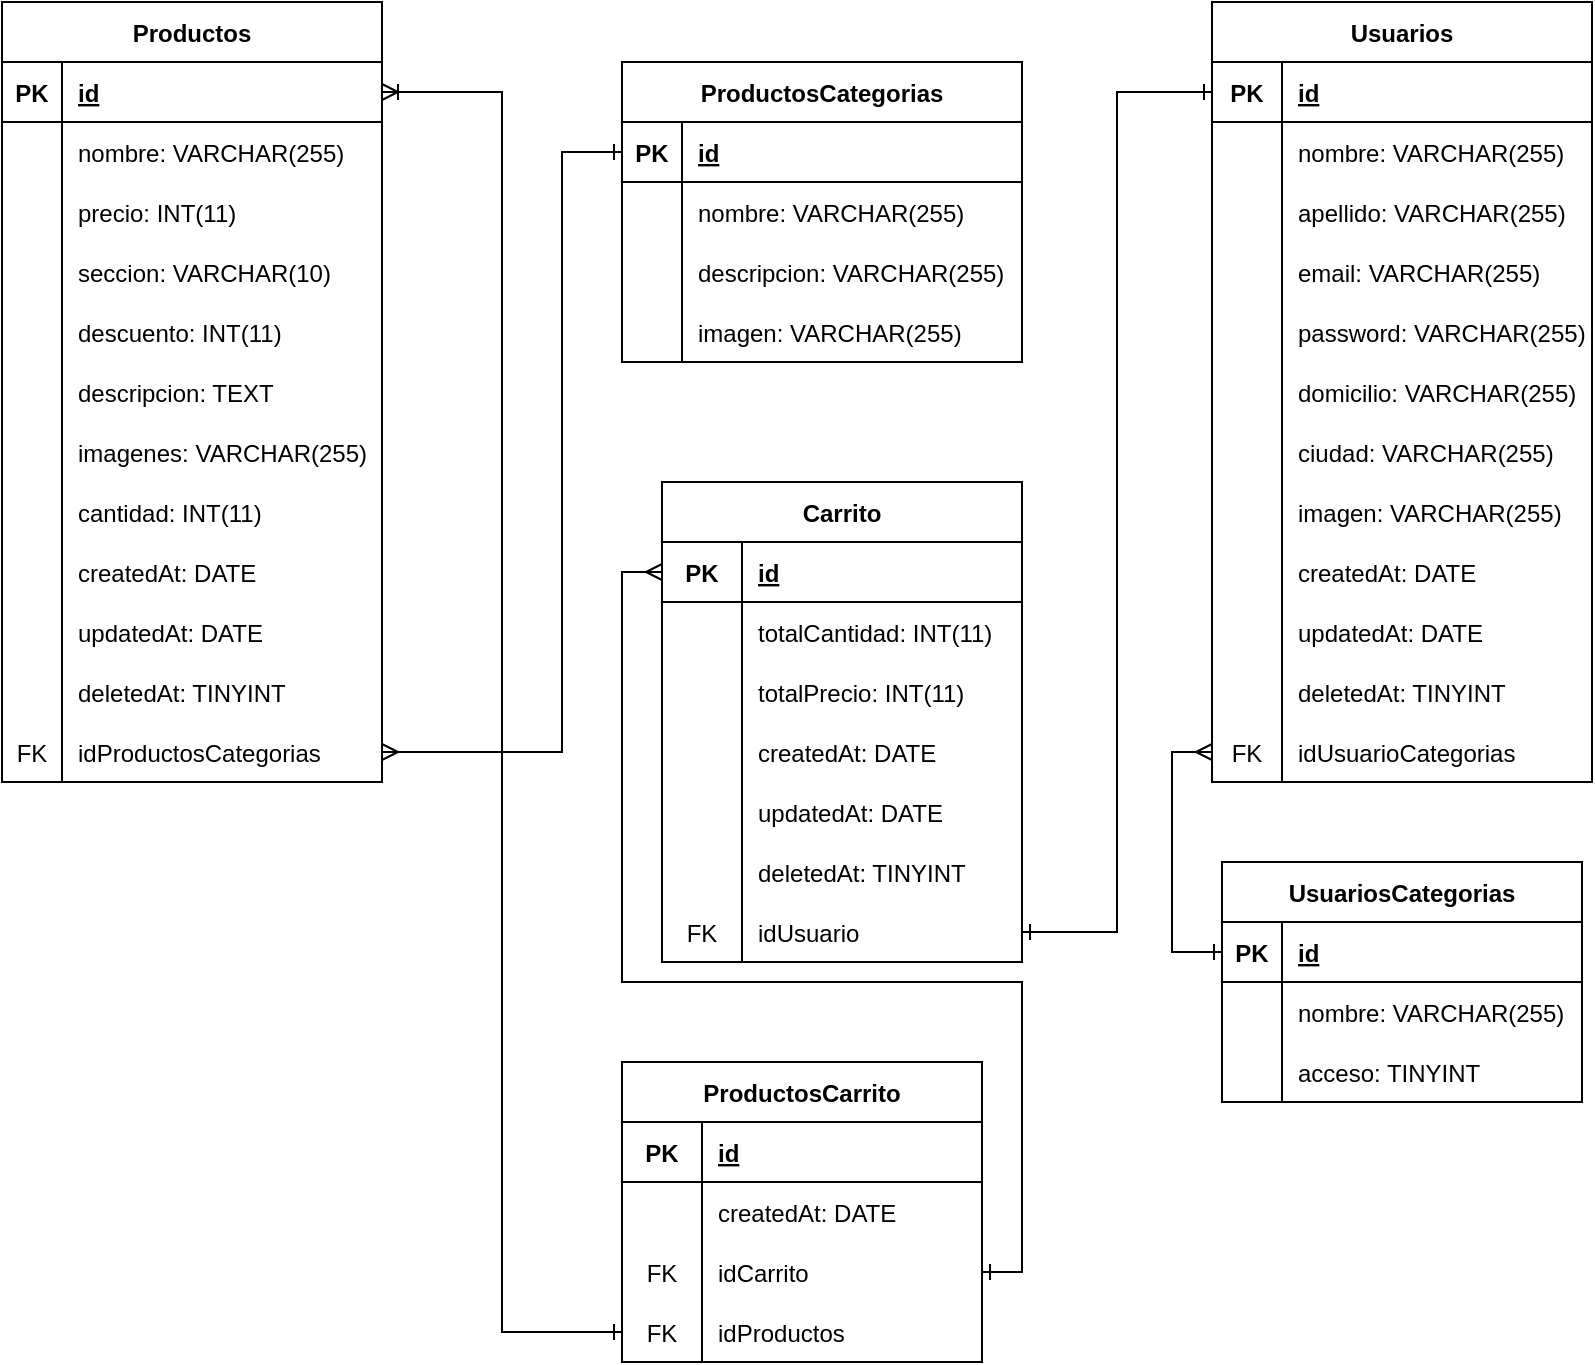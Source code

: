 <mxfile>
    <diagram id="gtj69Z-pj6EicVUMoGNV" name="Página-1">
        <mxGraphModel dx="1619" dy="381" grid="1" gridSize="10" guides="1" tooltips="1" connect="1" arrows="1" fold="1" page="1" pageScale="1" pageWidth="827" pageHeight="1169" math="0" shadow="0">
            <root>
                <mxCell id="0"/>
                <mxCell id="1" parent="0"/>
                <mxCell id="QYZFWqauHz_T9P_mpA5C-23" value="UsuariosCategorias" style="shape=table;startSize=30;container=1;collapsible=1;childLayout=tableLayout;fixedRows=1;rowLines=0;fontStyle=1;align=center;resizeLast=1;" parent="1" vertex="1">
                    <mxGeometry x="500" y="530" width="180" height="120" as="geometry">
                        <mxRectangle x="510" y="530" width="130" height="30" as="alternateBounds"/>
                    </mxGeometry>
                </mxCell>
                <mxCell id="QYZFWqauHz_T9P_mpA5C-24" value="" style="shape=tableRow;horizontal=0;startSize=0;swimlaneHead=0;swimlaneBody=0;fillColor=none;collapsible=0;dropTarget=0;points=[[0,0.5],[1,0.5]];portConstraint=eastwest;top=0;left=0;right=0;bottom=1;" parent="QYZFWqauHz_T9P_mpA5C-23" vertex="1">
                    <mxGeometry y="30" width="180" height="30" as="geometry"/>
                </mxCell>
                <mxCell id="QYZFWqauHz_T9P_mpA5C-25" value="PK" style="shape=partialRectangle;connectable=0;fillColor=none;top=0;left=0;bottom=0;right=0;fontStyle=1;overflow=hidden;" parent="QYZFWqauHz_T9P_mpA5C-24" vertex="1">
                    <mxGeometry width="30" height="30" as="geometry">
                        <mxRectangle width="30" height="30" as="alternateBounds"/>
                    </mxGeometry>
                </mxCell>
                <mxCell id="QYZFWqauHz_T9P_mpA5C-26" value="id" style="shape=partialRectangle;connectable=0;fillColor=none;top=0;left=0;bottom=0;right=0;align=left;spacingLeft=6;fontStyle=5;overflow=hidden;" parent="QYZFWqauHz_T9P_mpA5C-24" vertex="1">
                    <mxGeometry x="30" width="150" height="30" as="geometry">
                        <mxRectangle width="150" height="30" as="alternateBounds"/>
                    </mxGeometry>
                </mxCell>
                <mxCell id="QYZFWqauHz_T9P_mpA5C-27" value="" style="shape=tableRow;horizontal=0;startSize=0;swimlaneHead=0;swimlaneBody=0;fillColor=none;collapsible=0;dropTarget=0;points=[[0,0.5],[1,0.5]];portConstraint=eastwest;top=0;left=0;right=0;bottom=0;" parent="QYZFWqauHz_T9P_mpA5C-23" vertex="1">
                    <mxGeometry y="60" width="180" height="30" as="geometry"/>
                </mxCell>
                <mxCell id="QYZFWqauHz_T9P_mpA5C-28" value="" style="shape=partialRectangle;connectable=0;fillColor=none;top=0;left=0;bottom=0;right=0;editable=1;overflow=hidden;" parent="QYZFWqauHz_T9P_mpA5C-27" vertex="1">
                    <mxGeometry width="30" height="30" as="geometry">
                        <mxRectangle width="30" height="30" as="alternateBounds"/>
                    </mxGeometry>
                </mxCell>
                <mxCell id="QYZFWqauHz_T9P_mpA5C-29" value="nombre: VARCHAR(255)" style="shape=partialRectangle;connectable=0;fillColor=none;top=0;left=0;bottom=0;right=0;align=left;spacingLeft=6;overflow=hidden;" parent="QYZFWqauHz_T9P_mpA5C-27" vertex="1">
                    <mxGeometry x="30" width="150" height="30" as="geometry">
                        <mxRectangle width="150" height="30" as="alternateBounds"/>
                    </mxGeometry>
                </mxCell>
                <mxCell id="QYZFWqauHz_T9P_mpA5C-30" value="" style="shape=tableRow;horizontal=0;startSize=0;swimlaneHead=0;swimlaneBody=0;fillColor=none;collapsible=0;dropTarget=0;points=[[0,0.5],[1,0.5]];portConstraint=eastwest;top=0;left=0;right=0;bottom=0;" parent="QYZFWqauHz_T9P_mpA5C-23" vertex="1">
                    <mxGeometry y="90" width="180" height="30" as="geometry"/>
                </mxCell>
                <mxCell id="QYZFWqauHz_T9P_mpA5C-31" value="" style="shape=partialRectangle;connectable=0;fillColor=none;top=0;left=0;bottom=0;right=0;editable=1;overflow=hidden;" parent="QYZFWqauHz_T9P_mpA5C-30" vertex="1">
                    <mxGeometry width="30" height="30" as="geometry">
                        <mxRectangle width="30" height="30" as="alternateBounds"/>
                    </mxGeometry>
                </mxCell>
                <mxCell id="QYZFWqauHz_T9P_mpA5C-32" value="acceso: TINYINT" style="shape=partialRectangle;connectable=0;fillColor=none;top=0;left=0;bottom=0;right=0;align=left;spacingLeft=6;overflow=hidden;" parent="QYZFWqauHz_T9P_mpA5C-30" vertex="1">
                    <mxGeometry x="30" width="150" height="30" as="geometry">
                        <mxRectangle width="150" height="30" as="alternateBounds"/>
                    </mxGeometry>
                </mxCell>
                <mxCell id="QYZFWqauHz_T9P_mpA5C-39" value="Usuarios" style="shape=table;startSize=30;container=1;collapsible=1;childLayout=tableLayout;fixedRows=1;rowLines=0;fontStyle=1;align=center;resizeLast=1;" parent="1" vertex="1">
                    <mxGeometry x="495" y="100" width="190" height="390" as="geometry"/>
                </mxCell>
                <mxCell id="QYZFWqauHz_T9P_mpA5C-40" value="" style="shape=tableRow;horizontal=0;startSize=0;swimlaneHead=0;swimlaneBody=0;fillColor=none;collapsible=0;dropTarget=0;points=[[0,0.5],[1,0.5]];portConstraint=eastwest;top=0;left=0;right=0;bottom=1;" parent="QYZFWqauHz_T9P_mpA5C-39" vertex="1">
                    <mxGeometry y="30" width="190" height="30" as="geometry"/>
                </mxCell>
                <mxCell id="QYZFWqauHz_T9P_mpA5C-41" value="PK" style="shape=partialRectangle;connectable=0;fillColor=none;top=0;left=0;bottom=0;right=0;fontStyle=1;overflow=hidden;" parent="QYZFWqauHz_T9P_mpA5C-40" vertex="1">
                    <mxGeometry width="35" height="30" as="geometry">
                        <mxRectangle width="35" height="30" as="alternateBounds"/>
                    </mxGeometry>
                </mxCell>
                <mxCell id="QYZFWqauHz_T9P_mpA5C-42" value="id" style="shape=partialRectangle;connectable=0;fillColor=none;top=0;left=0;bottom=0;right=0;align=left;spacingLeft=6;fontStyle=5;overflow=hidden;" parent="QYZFWqauHz_T9P_mpA5C-40" vertex="1">
                    <mxGeometry x="35" width="155" height="30" as="geometry">
                        <mxRectangle width="155" height="30" as="alternateBounds"/>
                    </mxGeometry>
                </mxCell>
                <mxCell id="QYZFWqauHz_T9P_mpA5C-43" value="" style="shape=tableRow;horizontal=0;startSize=0;swimlaneHead=0;swimlaneBody=0;fillColor=none;collapsible=0;dropTarget=0;points=[[0,0.5],[1,0.5]];portConstraint=eastwest;top=0;left=0;right=0;bottom=0;" parent="QYZFWqauHz_T9P_mpA5C-39" vertex="1">
                    <mxGeometry y="60" width="190" height="30" as="geometry"/>
                </mxCell>
                <mxCell id="QYZFWqauHz_T9P_mpA5C-44" value="" style="shape=partialRectangle;connectable=0;fillColor=none;top=0;left=0;bottom=0;right=0;editable=1;overflow=hidden;" parent="QYZFWqauHz_T9P_mpA5C-43" vertex="1">
                    <mxGeometry width="35" height="30" as="geometry">
                        <mxRectangle width="35" height="30" as="alternateBounds"/>
                    </mxGeometry>
                </mxCell>
                <mxCell id="QYZFWqauHz_T9P_mpA5C-45" value="nombre: VARCHAR(255)" style="shape=partialRectangle;connectable=0;fillColor=none;top=0;left=0;bottom=0;right=0;align=left;spacingLeft=6;overflow=hidden;" parent="QYZFWqauHz_T9P_mpA5C-43" vertex="1">
                    <mxGeometry x="35" width="155" height="30" as="geometry">
                        <mxRectangle width="155" height="30" as="alternateBounds"/>
                    </mxGeometry>
                </mxCell>
                <mxCell id="owIjx3DKC5HGUnNItGBM-20" style="shape=tableRow;horizontal=0;startSize=0;swimlaneHead=0;swimlaneBody=0;fillColor=none;collapsible=0;dropTarget=0;points=[[0,0.5],[1,0.5]];portConstraint=eastwest;top=0;left=0;right=0;bottom=0;" parent="QYZFWqauHz_T9P_mpA5C-39" vertex="1">
                    <mxGeometry y="90" width="190" height="30" as="geometry"/>
                </mxCell>
                <mxCell id="owIjx3DKC5HGUnNItGBM-21" value="" style="shape=partialRectangle;connectable=0;fillColor=none;top=0;left=0;bottom=0;right=0;editable=1;overflow=hidden;" parent="owIjx3DKC5HGUnNItGBM-20" vertex="1">
                    <mxGeometry width="35" height="30" as="geometry">
                        <mxRectangle width="35" height="30" as="alternateBounds"/>
                    </mxGeometry>
                </mxCell>
                <mxCell id="owIjx3DKC5HGUnNItGBM-22" value="apellido: VARCHAR(255)" style="shape=partialRectangle;connectable=0;fillColor=none;top=0;left=0;bottom=0;right=0;align=left;spacingLeft=6;overflow=hidden;" parent="owIjx3DKC5HGUnNItGBM-20" vertex="1">
                    <mxGeometry x="35" width="155" height="30" as="geometry">
                        <mxRectangle width="155" height="30" as="alternateBounds"/>
                    </mxGeometry>
                </mxCell>
                <mxCell id="QYZFWqauHz_T9P_mpA5C-49" value="" style="shape=tableRow;horizontal=0;startSize=0;swimlaneHead=0;swimlaneBody=0;fillColor=none;collapsible=0;dropTarget=0;points=[[0,0.5],[1,0.5]];portConstraint=eastwest;top=0;left=0;right=0;bottom=0;" parent="QYZFWqauHz_T9P_mpA5C-39" vertex="1">
                    <mxGeometry y="120" width="190" height="30" as="geometry"/>
                </mxCell>
                <mxCell id="QYZFWqauHz_T9P_mpA5C-50" value="" style="shape=partialRectangle;connectable=0;fillColor=none;top=0;left=0;bottom=0;right=0;editable=1;overflow=hidden;" parent="QYZFWqauHz_T9P_mpA5C-49" vertex="1">
                    <mxGeometry width="35" height="30" as="geometry">
                        <mxRectangle width="35" height="30" as="alternateBounds"/>
                    </mxGeometry>
                </mxCell>
                <mxCell id="QYZFWqauHz_T9P_mpA5C-51" value="email: VARCHAR(255)" style="shape=partialRectangle;connectable=0;fillColor=none;top=0;left=0;bottom=0;right=0;align=left;spacingLeft=6;overflow=hidden;" parent="QYZFWqauHz_T9P_mpA5C-49" vertex="1">
                    <mxGeometry x="35" width="155" height="30" as="geometry">
                        <mxRectangle width="155" height="30" as="alternateBounds"/>
                    </mxGeometry>
                </mxCell>
                <mxCell id="QYZFWqauHz_T9P_mpA5C-59" value="" style="shape=tableRow;horizontal=0;startSize=0;swimlaneHead=0;swimlaneBody=0;fillColor=none;collapsible=0;dropTarget=0;points=[[0,0.5],[1,0.5]];portConstraint=eastwest;top=0;left=0;right=0;bottom=0;" parent="QYZFWqauHz_T9P_mpA5C-39" vertex="1">
                    <mxGeometry y="150" width="190" height="30" as="geometry"/>
                </mxCell>
                <mxCell id="QYZFWqauHz_T9P_mpA5C-60" value="" style="shape=partialRectangle;connectable=0;fillColor=none;top=0;left=0;bottom=0;right=0;editable=1;overflow=hidden;" parent="QYZFWqauHz_T9P_mpA5C-59" vertex="1">
                    <mxGeometry width="35" height="30" as="geometry">
                        <mxRectangle width="35" height="30" as="alternateBounds"/>
                    </mxGeometry>
                </mxCell>
                <mxCell id="QYZFWqauHz_T9P_mpA5C-61" value="password: VARCHAR(255)" style="shape=partialRectangle;connectable=0;fillColor=none;top=0;left=0;bottom=0;right=0;align=left;spacingLeft=6;overflow=hidden;" parent="QYZFWqauHz_T9P_mpA5C-59" vertex="1">
                    <mxGeometry x="35" width="155" height="30" as="geometry">
                        <mxRectangle width="155" height="30" as="alternateBounds"/>
                    </mxGeometry>
                </mxCell>
                <mxCell id="QYZFWqauHz_T9P_mpA5C-52" style="shape=tableRow;horizontal=0;startSize=0;swimlaneHead=0;swimlaneBody=0;fillColor=none;collapsible=0;dropTarget=0;points=[[0,0.5],[1,0.5]];portConstraint=eastwest;top=0;left=0;right=0;bottom=0;" parent="QYZFWqauHz_T9P_mpA5C-39" vertex="1">
                    <mxGeometry y="180" width="190" height="30" as="geometry"/>
                </mxCell>
                <mxCell id="QYZFWqauHz_T9P_mpA5C-53" value="" style="shape=partialRectangle;connectable=0;fillColor=none;top=0;left=0;bottom=0;right=0;editable=1;overflow=hidden;" parent="QYZFWqauHz_T9P_mpA5C-52" vertex="1">
                    <mxGeometry width="35" height="30" as="geometry">
                        <mxRectangle width="35" height="30" as="alternateBounds"/>
                    </mxGeometry>
                </mxCell>
                <mxCell id="QYZFWqauHz_T9P_mpA5C-54" value="domicilio: VARCHAR(255)" style="shape=partialRectangle;connectable=0;fillColor=none;top=0;left=0;bottom=0;right=0;align=left;spacingLeft=6;overflow=hidden;" parent="QYZFWqauHz_T9P_mpA5C-52" vertex="1">
                    <mxGeometry x="35" width="155" height="30" as="geometry">
                        <mxRectangle width="155" height="30" as="alternateBounds"/>
                    </mxGeometry>
                </mxCell>
                <mxCell id="QYZFWqauHz_T9P_mpA5C-55" value="" style="shape=tableRow;horizontal=0;startSize=0;swimlaneHead=0;swimlaneBody=0;fillColor=none;collapsible=0;dropTarget=0;points=[[0,0.5],[1,0.5]];portConstraint=eastwest;top=0;left=0;right=0;bottom=0;" parent="QYZFWqauHz_T9P_mpA5C-39" vertex="1">
                    <mxGeometry y="210" width="190" height="30" as="geometry"/>
                </mxCell>
                <mxCell id="QYZFWqauHz_T9P_mpA5C-56" value="" style="shape=partialRectangle;connectable=0;fillColor=none;top=0;left=0;bottom=0;right=0;editable=1;overflow=hidden;" parent="QYZFWqauHz_T9P_mpA5C-55" vertex="1">
                    <mxGeometry width="35" height="30" as="geometry">
                        <mxRectangle width="35" height="30" as="alternateBounds"/>
                    </mxGeometry>
                </mxCell>
                <mxCell id="QYZFWqauHz_T9P_mpA5C-57" value="ciudad: VARCHAR(255)" style="shape=partialRectangle;connectable=0;fillColor=none;top=0;left=0;bottom=0;right=0;align=left;spacingLeft=6;overflow=hidden;" parent="QYZFWqauHz_T9P_mpA5C-55" vertex="1">
                    <mxGeometry x="35" width="155" height="30" as="geometry">
                        <mxRectangle width="155" height="30" as="alternateBounds"/>
                    </mxGeometry>
                </mxCell>
                <mxCell id="QYZFWqauHz_T9P_mpA5C-87" value="" style="shape=tableRow;horizontal=0;startSize=0;swimlaneHead=0;swimlaneBody=0;fillColor=none;collapsible=0;dropTarget=0;points=[[0,0.5],[1,0.5]];portConstraint=eastwest;top=0;left=0;right=0;bottom=0;" parent="QYZFWqauHz_T9P_mpA5C-39" vertex="1">
                    <mxGeometry y="240" width="190" height="30" as="geometry"/>
                </mxCell>
                <mxCell id="QYZFWqauHz_T9P_mpA5C-88" value="" style="shape=partialRectangle;connectable=0;fillColor=none;top=0;left=0;bottom=0;right=0;editable=1;overflow=hidden;" parent="QYZFWqauHz_T9P_mpA5C-87" vertex="1">
                    <mxGeometry width="35" height="30" as="geometry">
                        <mxRectangle width="35" height="30" as="alternateBounds"/>
                    </mxGeometry>
                </mxCell>
                <mxCell id="QYZFWqauHz_T9P_mpA5C-89" value="imagen: VARCHAR(255)" style="shape=partialRectangle;connectable=0;fillColor=none;top=0;left=0;bottom=0;right=0;align=left;spacingLeft=6;overflow=hidden;" parent="QYZFWqauHz_T9P_mpA5C-87" vertex="1">
                    <mxGeometry x="35" width="155" height="30" as="geometry">
                        <mxRectangle width="155" height="30" as="alternateBounds"/>
                    </mxGeometry>
                </mxCell>
                <mxCell id="QYZFWqauHz_T9P_mpA5C-183" value="" style="shape=tableRow;horizontal=0;startSize=0;swimlaneHead=0;swimlaneBody=0;fillColor=none;collapsible=0;dropTarget=0;points=[[0,0.5],[1,0.5]];portConstraint=eastwest;top=0;left=0;right=0;bottom=0;" parent="QYZFWqauHz_T9P_mpA5C-39" vertex="1">
                    <mxGeometry y="270" width="190" height="30" as="geometry"/>
                </mxCell>
                <mxCell id="QYZFWqauHz_T9P_mpA5C-184" value="" style="shape=partialRectangle;connectable=0;fillColor=none;top=0;left=0;bottom=0;right=0;editable=1;overflow=hidden;" parent="QYZFWqauHz_T9P_mpA5C-183" vertex="1">
                    <mxGeometry width="35" height="30" as="geometry">
                        <mxRectangle width="35" height="30" as="alternateBounds"/>
                    </mxGeometry>
                </mxCell>
                <mxCell id="QYZFWqauHz_T9P_mpA5C-185" value="createdAt: DATE" style="shape=partialRectangle;connectable=0;fillColor=none;top=0;left=0;bottom=0;right=0;align=left;spacingLeft=6;overflow=hidden;" parent="QYZFWqauHz_T9P_mpA5C-183" vertex="1">
                    <mxGeometry x="35" width="155" height="30" as="geometry">
                        <mxRectangle width="155" height="30" as="alternateBounds"/>
                    </mxGeometry>
                </mxCell>
                <mxCell id="QYZFWqauHz_T9P_mpA5C-46" value="" style="shape=tableRow;horizontal=0;startSize=0;swimlaneHead=0;swimlaneBody=0;fillColor=none;collapsible=0;dropTarget=0;points=[[0,0.5],[1,0.5]];portConstraint=eastwest;top=0;left=0;right=0;bottom=0;" parent="QYZFWqauHz_T9P_mpA5C-39" vertex="1">
                    <mxGeometry y="300" width="190" height="30" as="geometry"/>
                </mxCell>
                <mxCell id="QYZFWqauHz_T9P_mpA5C-47" value="" style="shape=partialRectangle;connectable=0;fillColor=none;top=0;left=0;bottom=0;right=0;editable=1;overflow=hidden;" parent="QYZFWqauHz_T9P_mpA5C-46" vertex="1">
                    <mxGeometry width="35" height="30" as="geometry">
                        <mxRectangle width="35" height="30" as="alternateBounds"/>
                    </mxGeometry>
                </mxCell>
                <mxCell id="QYZFWqauHz_T9P_mpA5C-48" value="updatedAt: DATE" style="shape=partialRectangle;connectable=0;fillColor=none;top=0;left=0;bottom=0;right=0;align=left;spacingLeft=6;overflow=hidden;" parent="QYZFWqauHz_T9P_mpA5C-46" vertex="1">
                    <mxGeometry x="35" width="155" height="30" as="geometry">
                        <mxRectangle width="155" height="30" as="alternateBounds"/>
                    </mxGeometry>
                </mxCell>
                <mxCell id="oIWqPpdLpm-LmRK1Io5Y-7" style="shape=tableRow;horizontal=0;startSize=0;swimlaneHead=0;swimlaneBody=0;fillColor=none;collapsible=0;dropTarget=0;points=[[0,0.5],[1,0.5]];portConstraint=eastwest;top=0;left=0;right=0;bottom=0;" parent="QYZFWqauHz_T9P_mpA5C-39" vertex="1">
                    <mxGeometry y="330" width="190" height="30" as="geometry"/>
                </mxCell>
                <mxCell id="oIWqPpdLpm-LmRK1Io5Y-8" style="shape=partialRectangle;connectable=0;fillColor=none;top=0;left=0;bottom=0;right=0;editable=1;overflow=hidden;" parent="oIWqPpdLpm-LmRK1Io5Y-7" vertex="1">
                    <mxGeometry width="35" height="30" as="geometry">
                        <mxRectangle width="35" height="30" as="alternateBounds"/>
                    </mxGeometry>
                </mxCell>
                <mxCell id="oIWqPpdLpm-LmRK1Io5Y-9" value="deletedAt: TINYINT" style="shape=partialRectangle;connectable=0;fillColor=none;top=0;left=0;bottom=0;right=0;align=left;spacingLeft=6;overflow=hidden;" parent="oIWqPpdLpm-LmRK1Io5Y-7" vertex="1">
                    <mxGeometry x="35" width="155" height="30" as="geometry">
                        <mxRectangle width="155" height="30" as="alternateBounds"/>
                    </mxGeometry>
                </mxCell>
                <mxCell id="O5eRyMmGJAWTT_ZZqdLE-10" value="" style="shape=tableRow;horizontal=0;startSize=0;swimlaneHead=0;swimlaneBody=0;fillColor=none;collapsible=0;dropTarget=0;points=[[0,0.5],[1,0.5]];portConstraint=eastwest;top=0;left=0;right=0;bottom=0;" parent="QYZFWqauHz_T9P_mpA5C-39" vertex="1">
                    <mxGeometry y="360" width="190" height="30" as="geometry"/>
                </mxCell>
                <mxCell id="O5eRyMmGJAWTT_ZZqdLE-11" value="FK" style="shape=partialRectangle;connectable=0;fillColor=none;top=0;left=0;bottom=0;right=0;editable=1;overflow=hidden;" parent="O5eRyMmGJAWTT_ZZqdLE-10" vertex="1">
                    <mxGeometry width="35" height="30" as="geometry">
                        <mxRectangle width="35" height="30" as="alternateBounds"/>
                    </mxGeometry>
                </mxCell>
                <mxCell id="O5eRyMmGJAWTT_ZZqdLE-12" value="idUsuarioCategorias" style="shape=partialRectangle;connectable=0;fillColor=none;top=0;left=0;bottom=0;right=0;align=left;spacingLeft=6;overflow=hidden;" parent="O5eRyMmGJAWTT_ZZqdLE-10" vertex="1">
                    <mxGeometry x="35" width="155" height="30" as="geometry">
                        <mxRectangle width="155" height="30" as="alternateBounds"/>
                    </mxGeometry>
                </mxCell>
                <mxCell id="QYZFWqauHz_T9P_mpA5C-90" value="Productos" style="shape=table;startSize=30;container=1;collapsible=1;childLayout=tableLayout;fixedRows=1;rowLines=0;fontStyle=1;align=center;resizeLast=1;" parent="1" vertex="1">
                    <mxGeometry x="-110" y="100" width="190" height="390" as="geometry"/>
                </mxCell>
                <mxCell id="QYZFWqauHz_T9P_mpA5C-91" value="" style="shape=tableRow;horizontal=0;startSize=0;swimlaneHead=0;swimlaneBody=0;fillColor=none;collapsible=0;dropTarget=0;points=[[0,0.5],[1,0.5]];portConstraint=eastwest;top=0;left=0;right=0;bottom=1;" parent="QYZFWqauHz_T9P_mpA5C-90" vertex="1">
                    <mxGeometry y="30" width="190" height="30" as="geometry"/>
                </mxCell>
                <mxCell id="QYZFWqauHz_T9P_mpA5C-92" value="PK" style="shape=partialRectangle;connectable=0;fillColor=none;top=0;left=0;bottom=0;right=0;fontStyle=1;overflow=hidden;" parent="QYZFWqauHz_T9P_mpA5C-91" vertex="1">
                    <mxGeometry width="30" height="30" as="geometry">
                        <mxRectangle width="30" height="30" as="alternateBounds"/>
                    </mxGeometry>
                </mxCell>
                <mxCell id="QYZFWqauHz_T9P_mpA5C-93" value="id" style="shape=partialRectangle;connectable=0;fillColor=none;top=0;left=0;bottom=0;right=0;align=left;spacingLeft=6;fontStyle=5;overflow=hidden;" parent="QYZFWqauHz_T9P_mpA5C-91" vertex="1">
                    <mxGeometry x="30" width="160" height="30" as="geometry">
                        <mxRectangle width="160" height="30" as="alternateBounds"/>
                    </mxGeometry>
                </mxCell>
                <mxCell id="QYZFWqauHz_T9P_mpA5C-94" value="" style="shape=tableRow;horizontal=0;startSize=0;swimlaneHead=0;swimlaneBody=0;fillColor=none;collapsible=0;dropTarget=0;points=[[0,0.5],[1,0.5]];portConstraint=eastwest;top=0;left=0;right=0;bottom=0;" parent="QYZFWqauHz_T9P_mpA5C-90" vertex="1">
                    <mxGeometry y="60" width="190" height="30" as="geometry"/>
                </mxCell>
                <mxCell id="QYZFWqauHz_T9P_mpA5C-95" value="" style="shape=partialRectangle;connectable=0;fillColor=none;top=0;left=0;bottom=0;right=0;editable=1;overflow=hidden;" parent="QYZFWqauHz_T9P_mpA5C-94" vertex="1">
                    <mxGeometry width="30" height="30" as="geometry">
                        <mxRectangle width="30" height="30" as="alternateBounds"/>
                    </mxGeometry>
                </mxCell>
                <mxCell id="QYZFWqauHz_T9P_mpA5C-96" value="nombre: VARCHAR(255)" style="shape=partialRectangle;connectable=0;fillColor=none;top=0;left=0;bottom=0;right=0;align=left;spacingLeft=6;overflow=hidden;" parent="QYZFWqauHz_T9P_mpA5C-94" vertex="1">
                    <mxGeometry x="30" width="160" height="30" as="geometry">
                        <mxRectangle width="160" height="30" as="alternateBounds"/>
                    </mxGeometry>
                </mxCell>
                <mxCell id="QYZFWqauHz_T9P_mpA5C-97" value="" style="shape=tableRow;horizontal=0;startSize=0;swimlaneHead=0;swimlaneBody=0;fillColor=none;collapsible=0;dropTarget=0;points=[[0,0.5],[1,0.5]];portConstraint=eastwest;top=0;left=0;right=0;bottom=0;" parent="QYZFWqauHz_T9P_mpA5C-90" vertex="1">
                    <mxGeometry y="90" width="190" height="30" as="geometry"/>
                </mxCell>
                <mxCell id="QYZFWqauHz_T9P_mpA5C-98" value="" style="shape=partialRectangle;connectable=0;fillColor=none;top=0;left=0;bottom=0;right=0;editable=1;overflow=hidden;" parent="QYZFWqauHz_T9P_mpA5C-97" vertex="1">
                    <mxGeometry width="30" height="30" as="geometry">
                        <mxRectangle width="30" height="30" as="alternateBounds"/>
                    </mxGeometry>
                </mxCell>
                <mxCell id="QYZFWqauHz_T9P_mpA5C-99" value="precio: INT(11)" style="shape=partialRectangle;connectable=0;fillColor=none;top=0;left=0;bottom=0;right=0;align=left;spacingLeft=6;overflow=hidden;" parent="QYZFWqauHz_T9P_mpA5C-97" vertex="1">
                    <mxGeometry x="30" width="160" height="30" as="geometry">
                        <mxRectangle width="160" height="30" as="alternateBounds"/>
                    </mxGeometry>
                </mxCell>
                <mxCell id="QYZFWqauHz_T9P_mpA5C-103" style="shape=tableRow;horizontal=0;startSize=0;swimlaneHead=0;swimlaneBody=0;fillColor=none;collapsible=0;dropTarget=0;points=[[0,0.5],[1,0.5]];portConstraint=eastwest;top=0;left=0;right=0;bottom=0;" parent="QYZFWqauHz_T9P_mpA5C-90" vertex="1">
                    <mxGeometry y="120" width="190" height="30" as="geometry"/>
                </mxCell>
                <mxCell id="QYZFWqauHz_T9P_mpA5C-104" value="" style="shape=partialRectangle;connectable=0;fillColor=none;top=0;left=0;bottom=0;right=0;editable=1;overflow=hidden;" parent="QYZFWqauHz_T9P_mpA5C-103" vertex="1">
                    <mxGeometry width="30" height="30" as="geometry">
                        <mxRectangle width="30" height="30" as="alternateBounds"/>
                    </mxGeometry>
                </mxCell>
                <mxCell id="QYZFWqauHz_T9P_mpA5C-105" value="seccion: VARCHAR(10)" style="shape=partialRectangle;connectable=0;fillColor=none;top=0;left=0;bottom=0;right=0;align=left;spacingLeft=6;overflow=hidden;" parent="QYZFWqauHz_T9P_mpA5C-103" vertex="1">
                    <mxGeometry x="30" width="160" height="30" as="geometry">
                        <mxRectangle width="160" height="30" as="alternateBounds"/>
                    </mxGeometry>
                </mxCell>
                <mxCell id="QYZFWqauHz_T9P_mpA5C-106" value="" style="shape=tableRow;horizontal=0;startSize=0;swimlaneHead=0;swimlaneBody=0;fillColor=none;collapsible=0;dropTarget=0;points=[[0,0.5],[1,0.5]];portConstraint=eastwest;top=0;left=0;right=0;bottom=0;" parent="QYZFWqauHz_T9P_mpA5C-90" vertex="1">
                    <mxGeometry y="150" width="190" height="30" as="geometry"/>
                </mxCell>
                <mxCell id="QYZFWqauHz_T9P_mpA5C-107" value="" style="shape=partialRectangle;connectable=0;fillColor=none;top=0;left=0;bottom=0;right=0;editable=1;overflow=hidden;" parent="QYZFWqauHz_T9P_mpA5C-106" vertex="1">
                    <mxGeometry width="30" height="30" as="geometry">
                        <mxRectangle width="30" height="30" as="alternateBounds"/>
                    </mxGeometry>
                </mxCell>
                <mxCell id="QYZFWqauHz_T9P_mpA5C-108" value="descuento: INT(11)" style="shape=partialRectangle;connectable=0;fillColor=none;top=0;left=0;bottom=0;right=0;align=left;spacingLeft=6;overflow=hidden;" parent="QYZFWqauHz_T9P_mpA5C-106" vertex="1">
                    <mxGeometry x="30" width="160" height="30" as="geometry">
                        <mxRectangle width="160" height="30" as="alternateBounds"/>
                    </mxGeometry>
                </mxCell>
                <mxCell id="QYZFWqauHz_T9P_mpA5C-109" value="" style="shape=tableRow;horizontal=0;startSize=0;swimlaneHead=0;swimlaneBody=0;fillColor=none;collapsible=0;dropTarget=0;points=[[0,0.5],[1,0.5]];portConstraint=eastwest;top=0;left=0;right=0;bottom=0;" parent="QYZFWqauHz_T9P_mpA5C-90" vertex="1">
                    <mxGeometry y="180" width="190" height="30" as="geometry"/>
                </mxCell>
                <mxCell id="QYZFWqauHz_T9P_mpA5C-110" value="" style="shape=partialRectangle;connectable=0;fillColor=none;top=0;left=0;bottom=0;right=0;editable=1;overflow=hidden;" parent="QYZFWqauHz_T9P_mpA5C-109" vertex="1">
                    <mxGeometry width="30" height="30" as="geometry">
                        <mxRectangle width="30" height="30" as="alternateBounds"/>
                    </mxGeometry>
                </mxCell>
                <mxCell id="QYZFWqauHz_T9P_mpA5C-111" value="descripcion: TEXT" style="shape=partialRectangle;connectable=0;fillColor=none;top=0;left=0;bottom=0;right=0;align=left;spacingLeft=6;overflow=hidden;" parent="QYZFWqauHz_T9P_mpA5C-109" vertex="1">
                    <mxGeometry x="30" width="160" height="30" as="geometry">
                        <mxRectangle width="160" height="30" as="alternateBounds"/>
                    </mxGeometry>
                </mxCell>
                <mxCell id="QYZFWqauHz_T9P_mpA5C-115" value="" style="shape=tableRow;horizontal=0;startSize=0;swimlaneHead=0;swimlaneBody=0;fillColor=none;collapsible=0;dropTarget=0;points=[[0,0.5],[1,0.5]];portConstraint=eastwest;top=0;left=0;right=0;bottom=0;" parent="QYZFWqauHz_T9P_mpA5C-90" vertex="1">
                    <mxGeometry y="210" width="190" height="30" as="geometry"/>
                </mxCell>
                <mxCell id="QYZFWqauHz_T9P_mpA5C-116" value="" style="shape=partialRectangle;connectable=0;fillColor=none;top=0;left=0;bottom=0;right=0;editable=1;overflow=hidden;" parent="QYZFWqauHz_T9P_mpA5C-115" vertex="1">
                    <mxGeometry width="30" height="30" as="geometry">
                        <mxRectangle width="30" height="30" as="alternateBounds"/>
                    </mxGeometry>
                </mxCell>
                <mxCell id="QYZFWqauHz_T9P_mpA5C-117" value="imagenes: VARCHAR(255)" style="shape=partialRectangle;connectable=0;fillColor=none;top=0;left=0;bottom=0;right=0;align=left;spacingLeft=6;overflow=hidden;" parent="QYZFWqauHz_T9P_mpA5C-115" vertex="1">
                    <mxGeometry x="30" width="160" height="30" as="geometry">
                        <mxRectangle width="160" height="30" as="alternateBounds"/>
                    </mxGeometry>
                </mxCell>
                <mxCell id="QYZFWqauHz_T9P_mpA5C-170" value="" style="shape=tableRow;horizontal=0;startSize=0;swimlaneHead=0;swimlaneBody=0;fillColor=none;collapsible=0;dropTarget=0;points=[[0,0.5],[1,0.5]];portConstraint=eastwest;top=0;left=0;right=0;bottom=0;" parent="QYZFWqauHz_T9P_mpA5C-90" vertex="1">
                    <mxGeometry y="240" width="190" height="30" as="geometry"/>
                </mxCell>
                <mxCell id="QYZFWqauHz_T9P_mpA5C-171" value="" style="shape=partialRectangle;connectable=0;fillColor=none;top=0;left=0;bottom=0;right=0;editable=1;overflow=hidden;" parent="QYZFWqauHz_T9P_mpA5C-170" vertex="1">
                    <mxGeometry width="30" height="30" as="geometry">
                        <mxRectangle width="30" height="30" as="alternateBounds"/>
                    </mxGeometry>
                </mxCell>
                <mxCell id="QYZFWqauHz_T9P_mpA5C-172" value="cantidad: INT(11)" style="shape=partialRectangle;connectable=0;fillColor=none;top=0;left=0;bottom=0;right=0;align=left;spacingLeft=6;overflow=hidden;" parent="QYZFWqauHz_T9P_mpA5C-170" vertex="1">
                    <mxGeometry x="30" width="160" height="30" as="geometry">
                        <mxRectangle width="160" height="30" as="alternateBounds"/>
                    </mxGeometry>
                </mxCell>
                <mxCell id="QYZFWqauHz_T9P_mpA5C-100" value="" style="shape=tableRow;horizontal=0;startSize=0;swimlaneHead=0;swimlaneBody=0;fillColor=none;collapsible=0;dropTarget=0;points=[[0,0.5],[1,0.5]];portConstraint=eastwest;top=0;left=0;right=0;bottom=0;" parent="QYZFWqauHz_T9P_mpA5C-90" vertex="1">
                    <mxGeometry y="270" width="190" height="30" as="geometry"/>
                </mxCell>
                <mxCell id="QYZFWqauHz_T9P_mpA5C-101" value="" style="shape=partialRectangle;connectable=0;fillColor=none;top=0;left=0;bottom=0;right=0;editable=1;overflow=hidden;" parent="QYZFWqauHz_T9P_mpA5C-100" vertex="1">
                    <mxGeometry width="30" height="30" as="geometry">
                        <mxRectangle width="30" height="30" as="alternateBounds"/>
                    </mxGeometry>
                </mxCell>
                <mxCell id="QYZFWqauHz_T9P_mpA5C-102" value="createdAt: DATE" style="shape=partialRectangle;connectable=0;fillColor=none;top=0;left=0;bottom=0;right=0;align=left;spacingLeft=6;overflow=hidden;" parent="QYZFWqauHz_T9P_mpA5C-100" vertex="1">
                    <mxGeometry x="30" width="160" height="30" as="geometry">
                        <mxRectangle width="160" height="30" as="alternateBounds"/>
                    </mxGeometry>
                </mxCell>
                <mxCell id="QYZFWqauHz_T9P_mpA5C-177" value="" style="shape=tableRow;horizontal=0;startSize=0;swimlaneHead=0;swimlaneBody=0;fillColor=none;collapsible=0;dropTarget=0;points=[[0,0.5],[1,0.5]];portConstraint=eastwest;top=0;left=0;right=0;bottom=0;" parent="QYZFWqauHz_T9P_mpA5C-90" vertex="1">
                    <mxGeometry y="300" width="190" height="30" as="geometry"/>
                </mxCell>
                <mxCell id="QYZFWqauHz_T9P_mpA5C-178" value="" style="shape=partialRectangle;connectable=0;fillColor=none;top=0;left=0;bottom=0;right=0;editable=1;overflow=hidden;" parent="QYZFWqauHz_T9P_mpA5C-177" vertex="1">
                    <mxGeometry width="30" height="30" as="geometry">
                        <mxRectangle width="30" height="30" as="alternateBounds"/>
                    </mxGeometry>
                </mxCell>
                <mxCell id="QYZFWqauHz_T9P_mpA5C-179" value="updatedAt: DATE" style="shape=partialRectangle;connectable=0;fillColor=none;top=0;left=0;bottom=0;right=0;align=left;spacingLeft=6;overflow=hidden;" parent="QYZFWqauHz_T9P_mpA5C-177" vertex="1">
                    <mxGeometry x="30" width="160" height="30" as="geometry">
                        <mxRectangle width="160" height="30" as="alternateBounds"/>
                    </mxGeometry>
                </mxCell>
                <mxCell id="oIWqPpdLpm-LmRK1Io5Y-4" style="shape=tableRow;horizontal=0;startSize=0;swimlaneHead=0;swimlaneBody=0;fillColor=none;collapsible=0;dropTarget=0;points=[[0,0.5],[1,0.5]];portConstraint=eastwest;top=0;left=0;right=0;bottom=0;" parent="QYZFWqauHz_T9P_mpA5C-90" vertex="1">
                    <mxGeometry y="330" width="190" height="30" as="geometry"/>
                </mxCell>
                <mxCell id="oIWqPpdLpm-LmRK1Io5Y-5" style="shape=partialRectangle;connectable=0;fillColor=none;top=0;left=0;bottom=0;right=0;editable=1;overflow=hidden;" parent="oIWqPpdLpm-LmRK1Io5Y-4" vertex="1">
                    <mxGeometry width="30" height="30" as="geometry">
                        <mxRectangle width="30" height="30" as="alternateBounds"/>
                    </mxGeometry>
                </mxCell>
                <mxCell id="oIWqPpdLpm-LmRK1Io5Y-6" value="deletedAt: TINYINT" style="shape=partialRectangle;connectable=0;fillColor=none;top=0;left=0;bottom=0;right=0;align=left;spacingLeft=6;overflow=hidden;" parent="oIWqPpdLpm-LmRK1Io5Y-4" vertex="1">
                    <mxGeometry x="30" width="160" height="30" as="geometry">
                        <mxRectangle width="160" height="30" as="alternateBounds"/>
                    </mxGeometry>
                </mxCell>
                <mxCell id="QYZFWqauHz_T9P_mpA5C-190" value="" style="shape=tableRow;horizontal=0;startSize=0;swimlaneHead=0;swimlaneBody=0;fillColor=none;collapsible=0;dropTarget=0;points=[[0,0.5],[1,0.5]];portConstraint=eastwest;top=0;left=0;right=0;bottom=0;" parent="QYZFWqauHz_T9P_mpA5C-90" vertex="1">
                    <mxGeometry y="360" width="190" height="30" as="geometry"/>
                </mxCell>
                <mxCell id="QYZFWqauHz_T9P_mpA5C-191" value="FK" style="shape=partialRectangle;connectable=0;fillColor=none;top=0;left=0;bottom=0;right=0;editable=1;overflow=hidden;" parent="QYZFWqauHz_T9P_mpA5C-190" vertex="1">
                    <mxGeometry width="30" height="30" as="geometry">
                        <mxRectangle width="30" height="30" as="alternateBounds"/>
                    </mxGeometry>
                </mxCell>
                <mxCell id="QYZFWqauHz_T9P_mpA5C-192" value="idProductosCategorias" style="shape=partialRectangle;connectable=0;fillColor=none;top=0;left=0;bottom=0;right=0;align=left;spacingLeft=6;overflow=hidden;" parent="QYZFWqauHz_T9P_mpA5C-190" vertex="1">
                    <mxGeometry x="30" width="160" height="30" as="geometry">
                        <mxRectangle width="160" height="30" as="alternateBounds"/>
                    </mxGeometry>
                </mxCell>
                <mxCell id="QYZFWqauHz_T9P_mpA5C-118" value="ProductosCategorias" style="shape=table;startSize=30;container=1;collapsible=1;childLayout=tableLayout;fixedRows=1;rowLines=0;fontStyle=1;align=center;resizeLast=1;" parent="1" vertex="1">
                    <mxGeometry x="200" y="130" width="200" height="150" as="geometry"/>
                </mxCell>
                <mxCell id="QYZFWqauHz_T9P_mpA5C-119" value="" style="shape=tableRow;horizontal=0;startSize=0;swimlaneHead=0;swimlaneBody=0;fillColor=none;collapsible=0;dropTarget=0;points=[[0,0.5],[1,0.5]];portConstraint=eastwest;top=0;left=0;right=0;bottom=1;" parent="QYZFWqauHz_T9P_mpA5C-118" vertex="1">
                    <mxGeometry y="30" width="200" height="30" as="geometry"/>
                </mxCell>
                <mxCell id="QYZFWqauHz_T9P_mpA5C-120" value="PK" style="shape=partialRectangle;connectable=0;fillColor=none;top=0;left=0;bottom=0;right=0;fontStyle=1;overflow=hidden;" parent="QYZFWqauHz_T9P_mpA5C-119" vertex="1">
                    <mxGeometry width="30" height="30" as="geometry">
                        <mxRectangle width="30" height="30" as="alternateBounds"/>
                    </mxGeometry>
                </mxCell>
                <mxCell id="QYZFWqauHz_T9P_mpA5C-121" value="id" style="shape=partialRectangle;connectable=0;fillColor=none;top=0;left=0;bottom=0;right=0;align=left;spacingLeft=6;fontStyle=5;overflow=hidden;" parent="QYZFWqauHz_T9P_mpA5C-119" vertex="1">
                    <mxGeometry x="30" width="170" height="30" as="geometry">
                        <mxRectangle width="170" height="30" as="alternateBounds"/>
                    </mxGeometry>
                </mxCell>
                <mxCell id="QYZFWqauHz_T9P_mpA5C-122" value="" style="shape=tableRow;horizontal=0;startSize=0;swimlaneHead=0;swimlaneBody=0;fillColor=none;collapsible=0;dropTarget=0;points=[[0,0.5],[1,0.5]];portConstraint=eastwest;top=0;left=0;right=0;bottom=0;" parent="QYZFWqauHz_T9P_mpA5C-118" vertex="1">
                    <mxGeometry y="60" width="200" height="30" as="geometry"/>
                </mxCell>
                <mxCell id="QYZFWqauHz_T9P_mpA5C-123" value="" style="shape=partialRectangle;connectable=0;fillColor=none;top=0;left=0;bottom=0;right=0;editable=1;overflow=hidden;" parent="QYZFWqauHz_T9P_mpA5C-122" vertex="1">
                    <mxGeometry width="30" height="30" as="geometry">
                        <mxRectangle width="30" height="30" as="alternateBounds"/>
                    </mxGeometry>
                </mxCell>
                <mxCell id="QYZFWqauHz_T9P_mpA5C-124" value="nombre: VARCHAR(255)" style="shape=partialRectangle;connectable=0;fillColor=none;top=0;left=0;bottom=0;right=0;align=left;spacingLeft=6;overflow=hidden;" parent="QYZFWqauHz_T9P_mpA5C-122" vertex="1">
                    <mxGeometry x="30" width="170" height="30" as="geometry">
                        <mxRectangle width="170" height="30" as="alternateBounds"/>
                    </mxGeometry>
                </mxCell>
                <mxCell id="QYZFWqauHz_T9P_mpA5C-125" value="" style="shape=tableRow;horizontal=0;startSize=0;swimlaneHead=0;swimlaneBody=0;fillColor=none;collapsible=0;dropTarget=0;points=[[0,0.5],[1,0.5]];portConstraint=eastwest;top=0;left=0;right=0;bottom=0;" parent="QYZFWqauHz_T9P_mpA5C-118" vertex="1">
                    <mxGeometry y="90" width="200" height="30" as="geometry"/>
                </mxCell>
                <mxCell id="QYZFWqauHz_T9P_mpA5C-126" value="" style="shape=partialRectangle;connectable=0;fillColor=none;top=0;left=0;bottom=0;right=0;editable=1;overflow=hidden;" parent="QYZFWqauHz_T9P_mpA5C-125" vertex="1">
                    <mxGeometry width="30" height="30" as="geometry">
                        <mxRectangle width="30" height="30" as="alternateBounds"/>
                    </mxGeometry>
                </mxCell>
                <mxCell id="QYZFWqauHz_T9P_mpA5C-127" value="descripcion: VARCHAR(255)" style="shape=partialRectangle;connectable=0;fillColor=none;top=0;left=0;bottom=0;right=0;align=left;spacingLeft=6;overflow=hidden;" parent="QYZFWqauHz_T9P_mpA5C-125" vertex="1">
                    <mxGeometry x="30" width="170" height="30" as="geometry">
                        <mxRectangle width="170" height="30" as="alternateBounds"/>
                    </mxGeometry>
                </mxCell>
                <mxCell id="QYZFWqauHz_T9P_mpA5C-134" value="" style="shape=tableRow;horizontal=0;startSize=0;swimlaneHead=0;swimlaneBody=0;fillColor=none;collapsible=0;dropTarget=0;points=[[0,0.5],[1,0.5]];portConstraint=eastwest;top=0;left=0;right=0;bottom=0;" parent="QYZFWqauHz_T9P_mpA5C-118" vertex="1">
                    <mxGeometry y="120" width="200" height="30" as="geometry"/>
                </mxCell>
                <mxCell id="QYZFWqauHz_T9P_mpA5C-135" value="" style="shape=partialRectangle;connectable=0;fillColor=none;top=0;left=0;bottom=0;right=0;editable=1;overflow=hidden;" parent="QYZFWqauHz_T9P_mpA5C-134" vertex="1">
                    <mxGeometry width="30" height="30" as="geometry">
                        <mxRectangle width="30" height="30" as="alternateBounds"/>
                    </mxGeometry>
                </mxCell>
                <mxCell id="QYZFWqauHz_T9P_mpA5C-136" value="imagen: VARCHAR(255)" style="shape=partialRectangle;connectable=0;fillColor=none;top=0;left=0;bottom=0;right=0;align=left;spacingLeft=6;overflow=hidden;" parent="QYZFWqauHz_T9P_mpA5C-134" vertex="1">
                    <mxGeometry x="30" width="170" height="30" as="geometry">
                        <mxRectangle width="170" height="30" as="alternateBounds"/>
                    </mxGeometry>
                </mxCell>
                <mxCell id="QYZFWqauHz_T9P_mpA5C-138" value="Carrito" style="shape=table;startSize=30;container=1;collapsible=1;childLayout=tableLayout;fixedRows=1;rowLines=0;fontStyle=1;align=center;resizeLast=1;" parent="1" vertex="1">
                    <mxGeometry x="220" y="340" width="180" height="240" as="geometry"/>
                </mxCell>
                <mxCell id="QYZFWqauHz_T9P_mpA5C-139" value="" style="shape=tableRow;horizontal=0;startSize=0;swimlaneHead=0;swimlaneBody=0;fillColor=none;collapsible=0;dropTarget=0;points=[[0,0.5],[1,0.5]];portConstraint=eastwest;top=0;left=0;right=0;bottom=1;" parent="QYZFWqauHz_T9P_mpA5C-138" vertex="1">
                    <mxGeometry y="30" width="180" height="30" as="geometry"/>
                </mxCell>
                <mxCell id="QYZFWqauHz_T9P_mpA5C-140" value="PK" style="shape=partialRectangle;connectable=0;fillColor=none;top=0;left=0;bottom=0;right=0;fontStyle=1;overflow=hidden;" parent="QYZFWqauHz_T9P_mpA5C-139" vertex="1">
                    <mxGeometry width="40" height="30" as="geometry">
                        <mxRectangle width="40" height="30" as="alternateBounds"/>
                    </mxGeometry>
                </mxCell>
                <mxCell id="QYZFWqauHz_T9P_mpA5C-141" value="id" style="shape=partialRectangle;connectable=0;fillColor=none;top=0;left=0;bottom=0;right=0;align=left;spacingLeft=6;fontStyle=5;overflow=hidden;" parent="QYZFWqauHz_T9P_mpA5C-139" vertex="1">
                    <mxGeometry x="40" width="140" height="30" as="geometry">
                        <mxRectangle width="140" height="30" as="alternateBounds"/>
                    </mxGeometry>
                </mxCell>
                <mxCell id="QYZFWqauHz_T9P_mpA5C-142" value="" style="shape=tableRow;horizontal=0;startSize=0;swimlaneHead=0;swimlaneBody=0;fillColor=none;collapsible=0;dropTarget=0;points=[[0,0.5],[1,0.5]];portConstraint=eastwest;top=0;left=0;right=0;bottom=0;" parent="QYZFWqauHz_T9P_mpA5C-138" vertex="1">
                    <mxGeometry y="60" width="180" height="30" as="geometry"/>
                </mxCell>
                <mxCell id="QYZFWqauHz_T9P_mpA5C-143" value="" style="shape=partialRectangle;connectable=0;fillColor=none;top=0;left=0;bottom=0;right=0;editable=1;overflow=hidden;" parent="QYZFWqauHz_T9P_mpA5C-142" vertex="1">
                    <mxGeometry width="40" height="30" as="geometry">
                        <mxRectangle width="40" height="30" as="alternateBounds"/>
                    </mxGeometry>
                </mxCell>
                <mxCell id="QYZFWqauHz_T9P_mpA5C-144" value="totalCantidad: INT(11)" style="shape=partialRectangle;connectable=0;fillColor=none;top=0;left=0;bottom=0;right=0;align=left;spacingLeft=6;overflow=hidden;" parent="QYZFWqauHz_T9P_mpA5C-142" vertex="1">
                    <mxGeometry x="40" width="140" height="30" as="geometry">
                        <mxRectangle width="140" height="30" as="alternateBounds"/>
                    </mxGeometry>
                </mxCell>
                <mxCell id="QYZFWqauHz_T9P_mpA5C-145" value="" style="shape=tableRow;horizontal=0;startSize=0;swimlaneHead=0;swimlaneBody=0;fillColor=none;collapsible=0;dropTarget=0;points=[[0,0.5],[1,0.5]];portConstraint=eastwest;top=0;left=0;right=0;bottom=0;" parent="QYZFWqauHz_T9P_mpA5C-138" vertex="1">
                    <mxGeometry y="90" width="180" height="30" as="geometry"/>
                </mxCell>
                <mxCell id="QYZFWqauHz_T9P_mpA5C-146" value="" style="shape=partialRectangle;connectable=0;fillColor=none;top=0;left=0;bottom=0;right=0;editable=1;overflow=hidden;" parent="QYZFWqauHz_T9P_mpA5C-145" vertex="1">
                    <mxGeometry width="40" height="30" as="geometry">
                        <mxRectangle width="40" height="30" as="alternateBounds"/>
                    </mxGeometry>
                </mxCell>
                <mxCell id="QYZFWqauHz_T9P_mpA5C-147" value="totalPrecio: INT(11)" style="shape=partialRectangle;connectable=0;fillColor=none;top=0;left=0;bottom=0;right=0;align=left;spacingLeft=6;overflow=hidden;" parent="QYZFWqauHz_T9P_mpA5C-145" vertex="1">
                    <mxGeometry x="40" width="140" height="30" as="geometry">
                        <mxRectangle width="140" height="30" as="alternateBounds"/>
                    </mxGeometry>
                </mxCell>
                <mxCell id="QYZFWqauHz_T9P_mpA5C-186" value="" style="shape=tableRow;horizontal=0;startSize=0;swimlaneHead=0;swimlaneBody=0;fillColor=none;collapsible=0;dropTarget=0;points=[[0,0.5],[1,0.5]];portConstraint=eastwest;top=0;left=0;right=0;bottom=0;" parent="QYZFWqauHz_T9P_mpA5C-138" vertex="1">
                    <mxGeometry y="120" width="180" height="30" as="geometry"/>
                </mxCell>
                <mxCell id="QYZFWqauHz_T9P_mpA5C-187" value="" style="shape=partialRectangle;connectable=0;fillColor=none;top=0;left=0;bottom=0;right=0;editable=1;overflow=hidden;" parent="QYZFWqauHz_T9P_mpA5C-186" vertex="1">
                    <mxGeometry width="40" height="30" as="geometry">
                        <mxRectangle width="40" height="30" as="alternateBounds"/>
                    </mxGeometry>
                </mxCell>
                <mxCell id="QYZFWqauHz_T9P_mpA5C-188" value="createdAt: DATE" style="shape=partialRectangle;connectable=0;fillColor=none;top=0;left=0;bottom=0;right=0;align=left;spacingLeft=6;overflow=hidden;" parent="QYZFWqauHz_T9P_mpA5C-186" vertex="1">
                    <mxGeometry x="40" width="140" height="30" as="geometry">
                        <mxRectangle width="140" height="30" as="alternateBounds"/>
                    </mxGeometry>
                </mxCell>
                <mxCell id="abqkU4UijF_v_W6wqtCy-6" value="" style="shape=tableRow;horizontal=0;startSize=0;swimlaneHead=0;swimlaneBody=0;fillColor=none;collapsible=0;dropTarget=0;points=[[0,0.5],[1,0.5]];portConstraint=eastwest;top=0;left=0;right=0;bottom=0;" parent="QYZFWqauHz_T9P_mpA5C-138" vertex="1">
                    <mxGeometry y="150" width="180" height="30" as="geometry"/>
                </mxCell>
                <mxCell id="abqkU4UijF_v_W6wqtCy-7" value="" style="shape=partialRectangle;connectable=0;fillColor=none;top=0;left=0;bottom=0;right=0;editable=1;overflow=hidden;" parent="abqkU4UijF_v_W6wqtCy-6" vertex="1">
                    <mxGeometry width="40" height="30" as="geometry">
                        <mxRectangle width="40" height="30" as="alternateBounds"/>
                    </mxGeometry>
                </mxCell>
                <mxCell id="abqkU4UijF_v_W6wqtCy-8" value="updatedAt: DATE" style="shape=partialRectangle;connectable=0;fillColor=none;top=0;left=0;bottom=0;right=0;align=left;spacingLeft=6;overflow=hidden;" parent="abqkU4UijF_v_W6wqtCy-6" vertex="1">
                    <mxGeometry x="40" width="140" height="30" as="geometry">
                        <mxRectangle width="140" height="30" as="alternateBounds"/>
                    </mxGeometry>
                </mxCell>
                <mxCell id="oIWqPpdLpm-LmRK1Io5Y-1" style="shape=tableRow;horizontal=0;startSize=0;swimlaneHead=0;swimlaneBody=0;fillColor=none;collapsible=0;dropTarget=0;points=[[0,0.5],[1,0.5]];portConstraint=eastwest;top=0;left=0;right=0;bottom=0;" parent="QYZFWqauHz_T9P_mpA5C-138" vertex="1">
                    <mxGeometry y="180" width="180" height="30" as="geometry"/>
                </mxCell>
                <mxCell id="oIWqPpdLpm-LmRK1Io5Y-2" style="shape=partialRectangle;connectable=0;fillColor=none;top=0;left=0;bottom=0;right=0;editable=1;overflow=hidden;" parent="oIWqPpdLpm-LmRK1Io5Y-1" vertex="1">
                    <mxGeometry width="40" height="30" as="geometry">
                        <mxRectangle width="40" height="30" as="alternateBounds"/>
                    </mxGeometry>
                </mxCell>
                <mxCell id="oIWqPpdLpm-LmRK1Io5Y-3" value="deletedAt: TINYINT" style="shape=partialRectangle;connectable=0;fillColor=none;top=0;left=0;bottom=0;right=0;align=left;spacingLeft=6;overflow=hidden;" parent="oIWqPpdLpm-LmRK1Io5Y-1" vertex="1">
                    <mxGeometry x="40" width="140" height="30" as="geometry">
                        <mxRectangle width="140" height="30" as="alternateBounds"/>
                    </mxGeometry>
                </mxCell>
                <mxCell id="O5eRyMmGJAWTT_ZZqdLE-4" value="" style="shape=tableRow;horizontal=0;startSize=0;swimlaneHead=0;swimlaneBody=0;fillColor=none;collapsible=0;dropTarget=0;points=[[0,0.5],[1,0.5]];portConstraint=eastwest;top=0;left=0;right=0;bottom=0;" parent="QYZFWqauHz_T9P_mpA5C-138" vertex="1">
                    <mxGeometry y="210" width="180" height="30" as="geometry"/>
                </mxCell>
                <mxCell id="O5eRyMmGJAWTT_ZZqdLE-5" value="FK" style="shape=partialRectangle;connectable=0;fillColor=none;top=0;left=0;bottom=0;right=0;editable=1;overflow=hidden;" parent="O5eRyMmGJAWTT_ZZqdLE-4" vertex="1">
                    <mxGeometry width="40" height="30" as="geometry">
                        <mxRectangle width="40" height="30" as="alternateBounds"/>
                    </mxGeometry>
                </mxCell>
                <mxCell id="O5eRyMmGJAWTT_ZZqdLE-6" value="idUsuario" style="shape=partialRectangle;connectable=0;fillColor=none;top=0;left=0;bottom=0;right=0;align=left;spacingLeft=6;overflow=hidden;" parent="O5eRyMmGJAWTT_ZZqdLE-4" vertex="1">
                    <mxGeometry x="40" width="140" height="30" as="geometry">
                        <mxRectangle width="140" height="30" as="alternateBounds"/>
                    </mxGeometry>
                </mxCell>
                <mxCell id="O5eRyMmGJAWTT_ZZqdLE-16" style="edgeStyle=orthogonalEdgeStyle;rounded=0;orthogonalLoop=1;jettySize=auto;html=1;exitX=0;exitY=0.5;exitDx=0;exitDy=0;entryX=0;entryY=0.5;entryDx=0;entryDy=0;startArrow=ERone;startFill=0;endArrow=ERmany;endFill=0;" parent="1" source="QYZFWqauHz_T9P_mpA5C-24" target="O5eRyMmGJAWTT_ZZqdLE-10" edge="1">
                    <mxGeometry relative="1" as="geometry"/>
                </mxCell>
                <mxCell id="O5eRyMmGJAWTT_ZZqdLE-17" style="edgeStyle=orthogonalEdgeStyle;rounded=0;orthogonalLoop=1;jettySize=auto;html=1;exitX=1;exitY=0.5;exitDx=0;exitDy=0;entryX=0;entryY=0.5;entryDx=0;entryDy=0;startArrow=ERmany;startFill=0;endArrow=ERone;endFill=0;" parent="1" source="QYZFWqauHz_T9P_mpA5C-190" target="QYZFWqauHz_T9P_mpA5C-119" edge="1">
                    <mxGeometry relative="1" as="geometry">
                        <Array as="points">
                            <mxPoint x="170" y="475"/>
                            <mxPoint x="170" y="175"/>
                        </Array>
                    </mxGeometry>
                </mxCell>
                <mxCell id="O5eRyMmGJAWTT_ZZqdLE-18" style="edgeStyle=orthogonalEdgeStyle;rounded=0;orthogonalLoop=1;jettySize=auto;html=1;exitX=0;exitY=0.5;exitDx=0;exitDy=0;entryX=1;entryY=0.5;entryDx=0;entryDy=0;startArrow=ERone;startFill=0;endArrow=ERone;endFill=0;" parent="1" source="QYZFWqauHz_T9P_mpA5C-40" target="O5eRyMmGJAWTT_ZZqdLE-4" edge="1">
                    <mxGeometry relative="1" as="geometry"/>
                </mxCell>
                <mxCell id="O5eRyMmGJAWTT_ZZqdLE-19" style="edgeStyle=orthogonalEdgeStyle;rounded=0;orthogonalLoop=1;jettySize=auto;html=1;exitX=1;exitY=0.5;exitDx=0;exitDy=0;entryX=0;entryY=0.5;entryDx=0;entryDy=0;startArrow=ERone;startFill=0;endArrow=ERmany;endFill=0;" parent="1" source="O5eRyMmGJAWTT_ZZqdLE-23" target="QYZFWqauHz_T9P_mpA5C-139" edge="1">
                    <mxGeometry relative="1" as="geometry">
                        <Array as="points">
                            <mxPoint x="400" y="735"/>
                            <mxPoint x="400" y="590"/>
                            <mxPoint x="200" y="590"/>
                            <mxPoint x="200" y="385"/>
                        </Array>
                    </mxGeometry>
                </mxCell>
                <mxCell id="-fKAyyO2n6XS2kiW3avb-1" value="ProductosCarrito" style="shape=table;startSize=30;container=1;collapsible=1;childLayout=tableLayout;fixedRows=1;rowLines=0;fontStyle=1;align=center;resizeLast=1;" parent="1" vertex="1">
                    <mxGeometry x="200" y="630" width="180" height="150" as="geometry"/>
                </mxCell>
                <mxCell id="-fKAyyO2n6XS2kiW3avb-2" value="" style="shape=tableRow;horizontal=0;startSize=0;swimlaneHead=0;swimlaneBody=0;fillColor=none;collapsible=0;dropTarget=0;points=[[0,0.5],[1,0.5]];portConstraint=eastwest;top=0;left=0;right=0;bottom=1;" parent="-fKAyyO2n6XS2kiW3avb-1" vertex="1">
                    <mxGeometry y="30" width="180" height="30" as="geometry"/>
                </mxCell>
                <mxCell id="-fKAyyO2n6XS2kiW3avb-3" value="PK" style="shape=partialRectangle;connectable=0;fillColor=none;top=0;left=0;bottom=0;right=0;fontStyle=1;overflow=hidden;" parent="-fKAyyO2n6XS2kiW3avb-2" vertex="1">
                    <mxGeometry width="40" height="30" as="geometry">
                        <mxRectangle width="40" height="30" as="alternateBounds"/>
                    </mxGeometry>
                </mxCell>
                <mxCell id="-fKAyyO2n6XS2kiW3avb-4" value="id" style="shape=partialRectangle;connectable=0;fillColor=none;top=0;left=0;bottom=0;right=0;align=left;spacingLeft=6;fontStyle=5;overflow=hidden;" parent="-fKAyyO2n6XS2kiW3avb-2" vertex="1">
                    <mxGeometry x="40" width="140" height="30" as="geometry">
                        <mxRectangle width="140" height="30" as="alternateBounds"/>
                    </mxGeometry>
                </mxCell>
                <mxCell id="uMHoIbaED8AJn1vhe6bz-1" style="shape=tableRow;horizontal=0;startSize=0;swimlaneHead=0;swimlaneBody=0;fillColor=none;collapsible=0;dropTarget=0;points=[[0,0.5],[1,0.5]];portConstraint=eastwest;top=0;left=0;right=0;bottom=0;" parent="-fKAyyO2n6XS2kiW3avb-1" vertex="1">
                    <mxGeometry y="60" width="180" height="30" as="geometry"/>
                </mxCell>
                <mxCell id="uMHoIbaED8AJn1vhe6bz-2" style="shape=partialRectangle;connectable=0;fillColor=none;top=0;left=0;bottom=0;right=0;editable=1;overflow=hidden;" parent="uMHoIbaED8AJn1vhe6bz-1" vertex="1">
                    <mxGeometry width="40" height="30" as="geometry">
                        <mxRectangle width="40" height="30" as="alternateBounds"/>
                    </mxGeometry>
                </mxCell>
                <mxCell id="uMHoIbaED8AJn1vhe6bz-3" value="createdAt: DATE" style="shape=partialRectangle;connectable=0;fillColor=none;top=0;left=0;bottom=0;right=0;align=left;spacingLeft=6;overflow=hidden;" parent="uMHoIbaED8AJn1vhe6bz-1" vertex="1">
                    <mxGeometry x="40" width="140" height="30" as="geometry">
                        <mxRectangle width="140" height="30" as="alternateBounds"/>
                    </mxGeometry>
                </mxCell>
                <mxCell id="O5eRyMmGJAWTT_ZZqdLE-23" value="" style="shape=tableRow;horizontal=0;startSize=0;swimlaneHead=0;swimlaneBody=0;fillColor=none;collapsible=0;dropTarget=0;points=[[0,0.5],[1,0.5]];portConstraint=eastwest;top=0;left=0;right=0;bottom=0;" parent="-fKAyyO2n6XS2kiW3avb-1" vertex="1">
                    <mxGeometry y="90" width="180" height="30" as="geometry"/>
                </mxCell>
                <mxCell id="O5eRyMmGJAWTT_ZZqdLE-24" value="FK" style="shape=partialRectangle;connectable=0;fillColor=none;top=0;left=0;bottom=0;right=0;editable=1;overflow=hidden;" parent="O5eRyMmGJAWTT_ZZqdLE-23" vertex="1">
                    <mxGeometry width="40" height="30" as="geometry">
                        <mxRectangle width="40" height="30" as="alternateBounds"/>
                    </mxGeometry>
                </mxCell>
                <mxCell id="O5eRyMmGJAWTT_ZZqdLE-25" value="idCarrito" style="shape=partialRectangle;connectable=0;fillColor=none;top=0;left=0;bottom=0;right=0;align=left;spacingLeft=6;overflow=hidden;" parent="O5eRyMmGJAWTT_ZZqdLE-23" vertex="1">
                    <mxGeometry x="40" width="140" height="30" as="geometry">
                        <mxRectangle width="140" height="30" as="alternateBounds"/>
                    </mxGeometry>
                </mxCell>
                <mxCell id="-fKAyyO2n6XS2kiW3avb-17" value="" style="shape=tableRow;horizontal=0;startSize=0;swimlaneHead=0;swimlaneBody=0;fillColor=none;collapsible=0;dropTarget=0;points=[[0,0.5],[1,0.5]];portConstraint=eastwest;top=0;left=0;right=0;bottom=0;" parent="-fKAyyO2n6XS2kiW3avb-1" vertex="1">
                    <mxGeometry y="120" width="180" height="30" as="geometry"/>
                </mxCell>
                <mxCell id="-fKAyyO2n6XS2kiW3avb-18" value="FK" style="shape=partialRectangle;connectable=0;fillColor=none;top=0;left=0;bottom=0;right=0;editable=1;overflow=hidden;" parent="-fKAyyO2n6XS2kiW3avb-17" vertex="1">
                    <mxGeometry width="40" height="30" as="geometry">
                        <mxRectangle width="40" height="30" as="alternateBounds"/>
                    </mxGeometry>
                </mxCell>
                <mxCell id="-fKAyyO2n6XS2kiW3avb-19" value="idProductos" style="shape=partialRectangle;connectable=0;fillColor=none;top=0;left=0;bottom=0;right=0;align=left;spacingLeft=6;overflow=hidden;" parent="-fKAyyO2n6XS2kiW3avb-17" vertex="1">
                    <mxGeometry x="40" width="140" height="30" as="geometry">
                        <mxRectangle width="140" height="30" as="alternateBounds"/>
                    </mxGeometry>
                </mxCell>
                <mxCell id="-fKAyyO2n6XS2kiW3avb-26" style="edgeStyle=orthogonalEdgeStyle;rounded=0;orthogonalLoop=1;jettySize=auto;html=1;exitX=1;exitY=0.5;exitDx=0;exitDy=0;entryX=0;entryY=0.5;entryDx=0;entryDy=0;endArrow=ERone;endFill=0;startArrow=ERoneToMany;startFill=0;" parent="1" source="QYZFWqauHz_T9P_mpA5C-91" target="-fKAyyO2n6XS2kiW3avb-17" edge="1">
                    <mxGeometry relative="1" as="geometry">
                        <mxPoint x="80" y="505" as="sourcePoint"/>
                    </mxGeometry>
                </mxCell>
            </root>
        </mxGraphModel>
    </diagram>
</mxfile>
